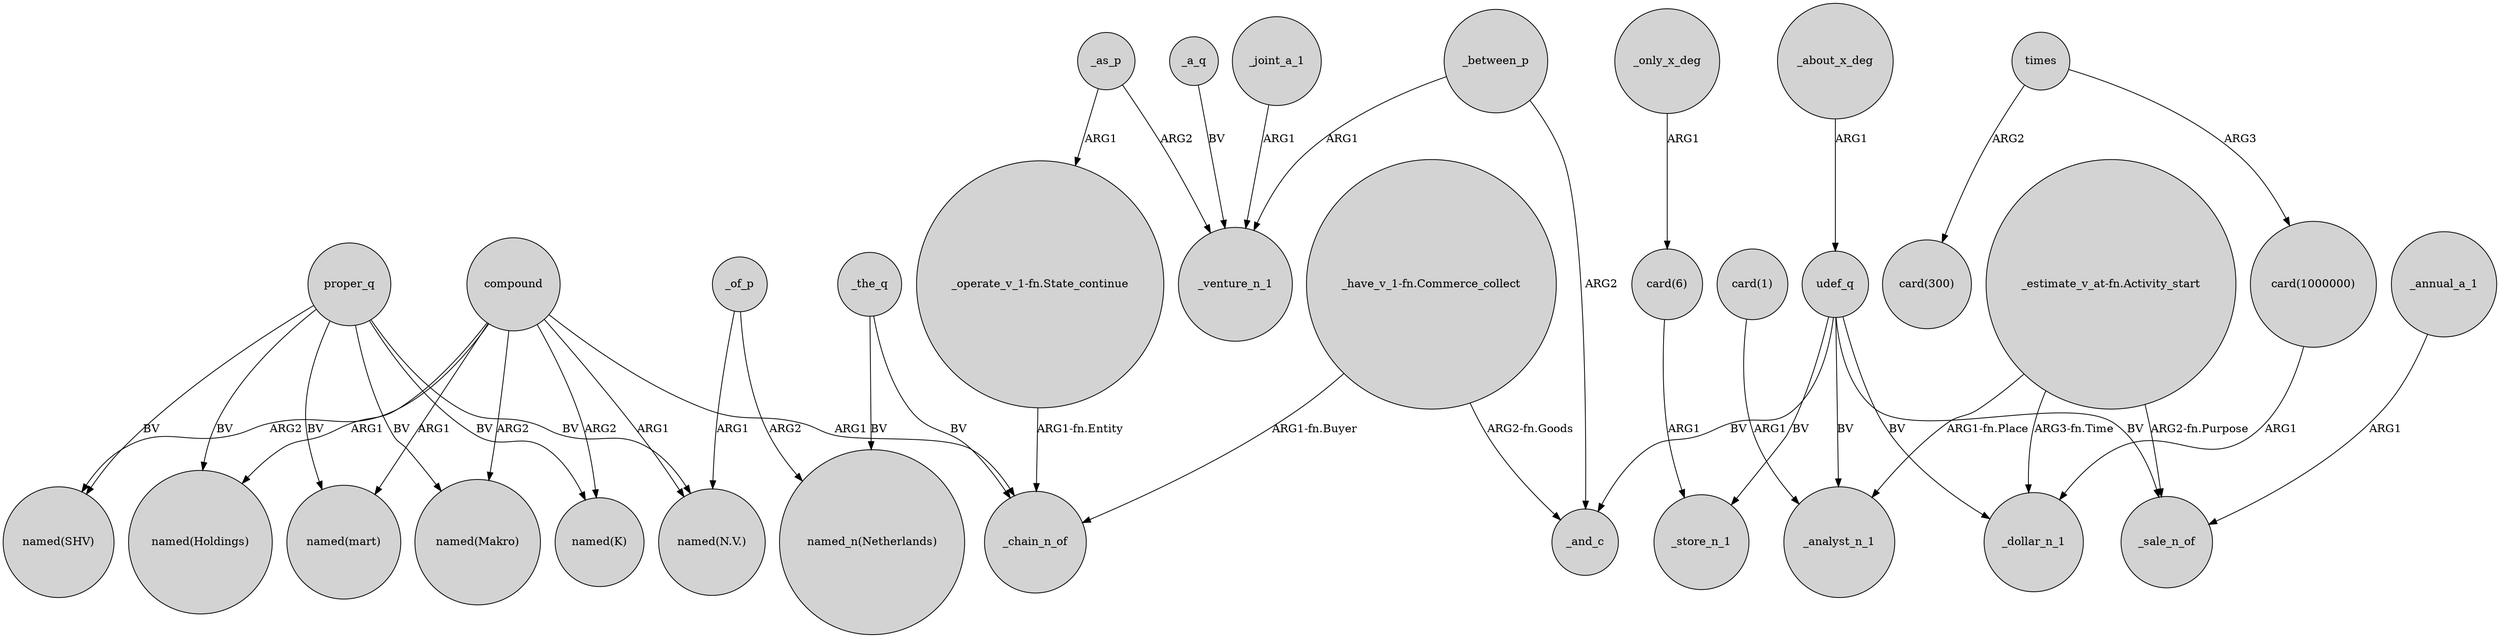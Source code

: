 digraph {
	node [shape=circle style=filled]
	proper_q -> "named(N.V.)" [label=BV]
	_as_p -> "_operate_v_1-fn.State_continue" [label=ARG1]
	compound -> _chain_n_of [label=ARG1]
	_joint_a_1 -> _venture_n_1 [label=ARG1]
	udef_q -> _analyst_n_1 [label=BV]
	proper_q -> "named(Makro)" [label=BV]
	"card(6)" -> _store_n_1 [label=ARG1]
	proper_q -> "named(mart)" [label=BV]
	times -> "card(1000000)" [label=ARG3]
	"_have_v_1-fn.Commerce_collect" -> _and_c [label="ARG2-fn.Goods"]
	"_estimate_v_at-fn.Activity_start" -> _analyst_n_1 [label="ARG1-fn.Place"]
	udef_q -> _sale_n_of [label=BV]
	udef_q -> _and_c [label=BV]
	times -> "card(300)" [label=ARG2]
	_of_p -> "named_n(Netherlands)" [label=ARG2]
	_only_x_deg -> "card(6)" [label=ARG1]
	_annual_a_1 -> _sale_n_of [label=ARG1]
	_about_x_deg -> udef_q [label=ARG1]
	compound -> "named(mart)" [label=ARG1]
	proper_q -> "named(K)" [label=BV]
	proper_q -> "named(Holdings)" [label=BV]
	proper_q -> "named(SHV)" [label=BV]
	udef_q -> _store_n_1 [label=BV]
	"card(1)" -> _analyst_n_1 [label=ARG1]
	udef_q -> _dollar_n_1 [label=BV]
	_the_q -> "named_n(Netherlands)" [label=BV]
	"_estimate_v_at-fn.Activity_start" -> _dollar_n_1 [label="ARG3-fn.Time"]
	compound -> "named(N.V.)" [label=ARG1]
	"card(1000000)" -> _dollar_n_1 [label=ARG1]
	"_estimate_v_at-fn.Activity_start" -> _sale_n_of [label="ARG2-fn.Purpose"]
	"_have_v_1-fn.Commerce_collect" -> _chain_n_of [label="ARG1-fn.Buyer"]
	"_operate_v_1-fn.State_continue" -> _chain_n_of [label="ARG1-fn.Entity"]
	_the_q -> _chain_n_of [label=BV]
	compound -> "named(SHV)" [label=ARG2]
	compound -> "named(Makro)" [label=ARG2]
	compound -> "named(Holdings)" [label=ARG1]
	_between_p -> _venture_n_1 [label=ARG1]
	compound -> "named(K)" [label=ARG2]
	_as_p -> _venture_n_1 [label=ARG2]
	_a_q -> _venture_n_1 [label=BV]
	_of_p -> "named(N.V.)" [label=ARG1]
	_between_p -> _and_c [label=ARG2]
}
